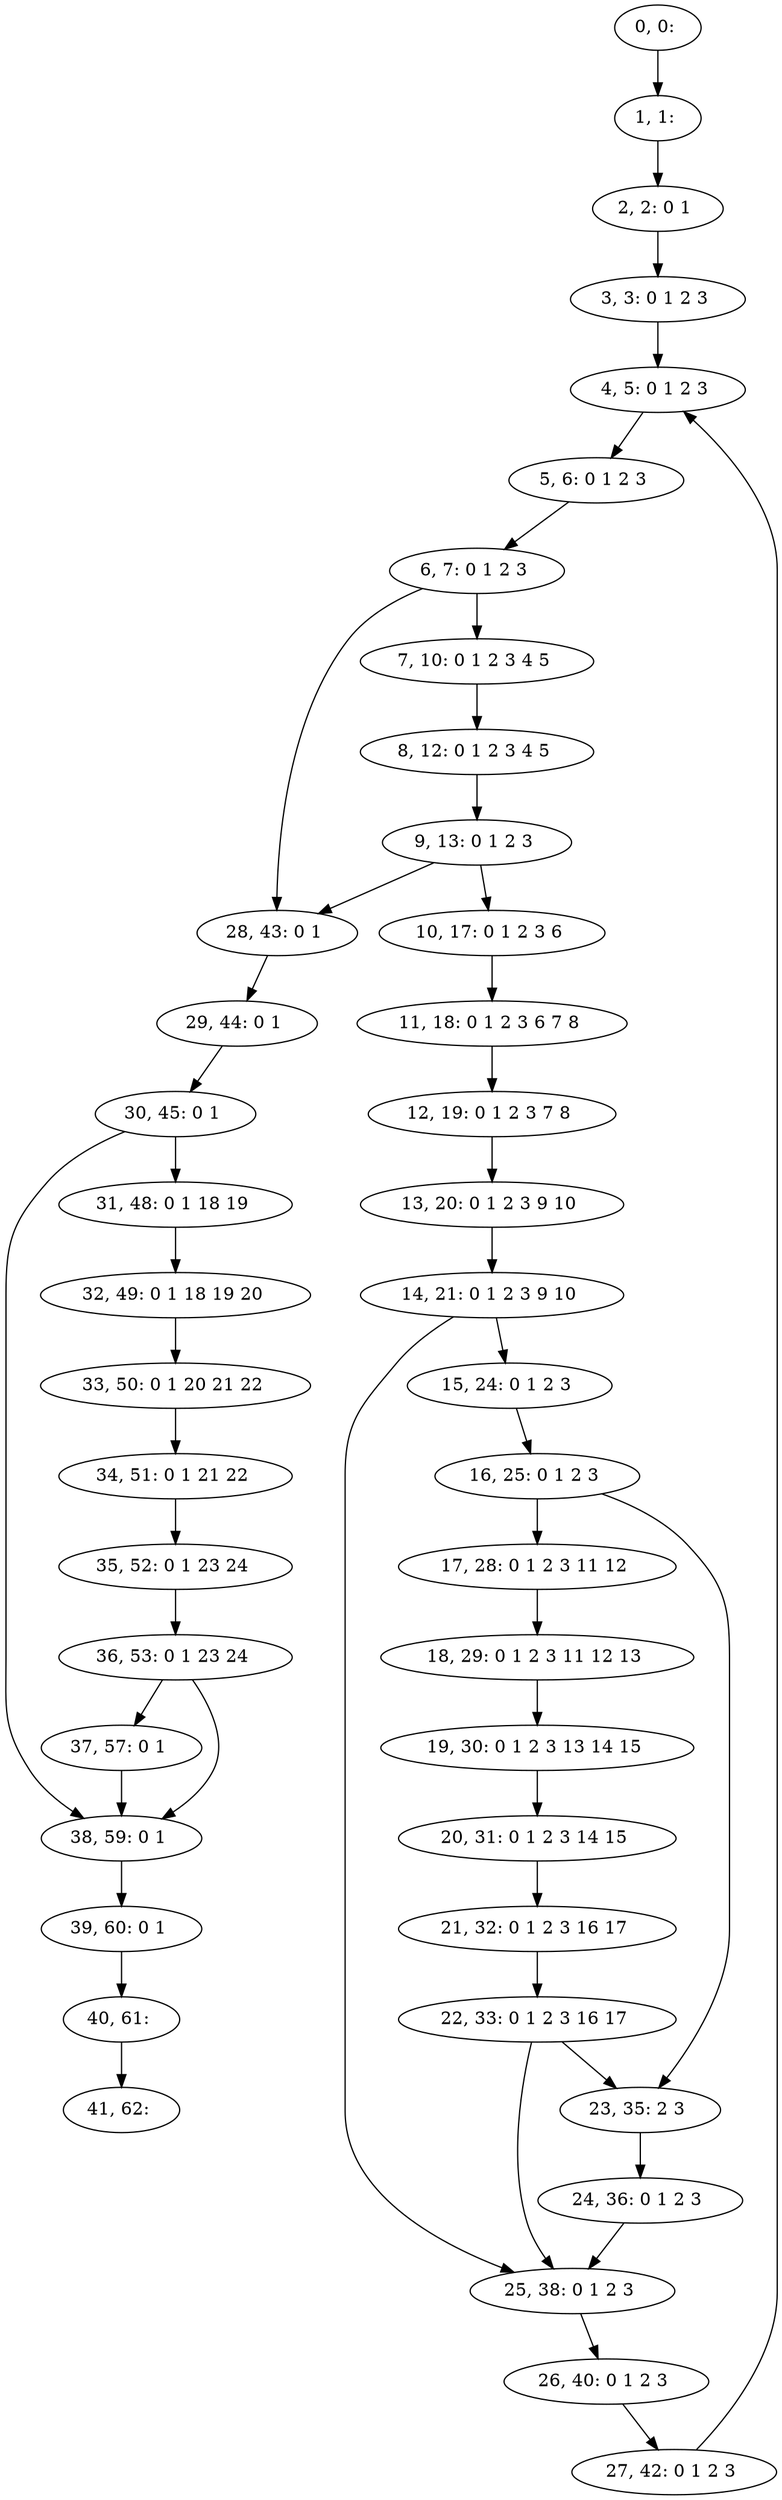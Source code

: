 digraph G {
0[label="0, 0: "];
1[label="1, 1: "];
2[label="2, 2: 0 1 "];
3[label="3, 3: 0 1 2 3 "];
4[label="4, 5: 0 1 2 3 "];
5[label="5, 6: 0 1 2 3 "];
6[label="6, 7: 0 1 2 3 "];
7[label="7, 10: 0 1 2 3 4 5 "];
8[label="8, 12: 0 1 2 3 4 5 "];
9[label="9, 13: 0 1 2 3 "];
10[label="10, 17: 0 1 2 3 6 "];
11[label="11, 18: 0 1 2 3 6 7 8 "];
12[label="12, 19: 0 1 2 3 7 8 "];
13[label="13, 20: 0 1 2 3 9 10 "];
14[label="14, 21: 0 1 2 3 9 10 "];
15[label="15, 24: 0 1 2 3 "];
16[label="16, 25: 0 1 2 3 "];
17[label="17, 28: 0 1 2 3 11 12 "];
18[label="18, 29: 0 1 2 3 11 12 13 "];
19[label="19, 30: 0 1 2 3 13 14 15 "];
20[label="20, 31: 0 1 2 3 14 15 "];
21[label="21, 32: 0 1 2 3 16 17 "];
22[label="22, 33: 0 1 2 3 16 17 "];
23[label="23, 35: 2 3 "];
24[label="24, 36: 0 1 2 3 "];
25[label="25, 38: 0 1 2 3 "];
26[label="26, 40: 0 1 2 3 "];
27[label="27, 42: 0 1 2 3 "];
28[label="28, 43: 0 1 "];
29[label="29, 44: 0 1 "];
30[label="30, 45: 0 1 "];
31[label="31, 48: 0 1 18 19 "];
32[label="32, 49: 0 1 18 19 20 "];
33[label="33, 50: 0 1 20 21 22 "];
34[label="34, 51: 0 1 21 22 "];
35[label="35, 52: 0 1 23 24 "];
36[label="36, 53: 0 1 23 24 "];
37[label="37, 57: 0 1 "];
38[label="38, 59: 0 1 "];
39[label="39, 60: 0 1 "];
40[label="40, 61: "];
41[label="41, 62: "];
0->1 ;
1->2 ;
2->3 ;
3->4 ;
4->5 ;
5->6 ;
6->7 ;
6->28 ;
7->8 ;
8->9 ;
9->10 ;
9->28 ;
10->11 ;
11->12 ;
12->13 ;
13->14 ;
14->15 ;
14->25 ;
15->16 ;
16->17 ;
16->23 ;
17->18 ;
18->19 ;
19->20 ;
20->21 ;
21->22 ;
22->23 ;
22->25 ;
23->24 ;
24->25 ;
25->26 ;
26->27 ;
27->4 ;
28->29 ;
29->30 ;
30->31 ;
30->38 ;
31->32 ;
32->33 ;
33->34 ;
34->35 ;
35->36 ;
36->37 ;
36->38 ;
37->38 ;
38->39 ;
39->40 ;
40->41 ;
}
